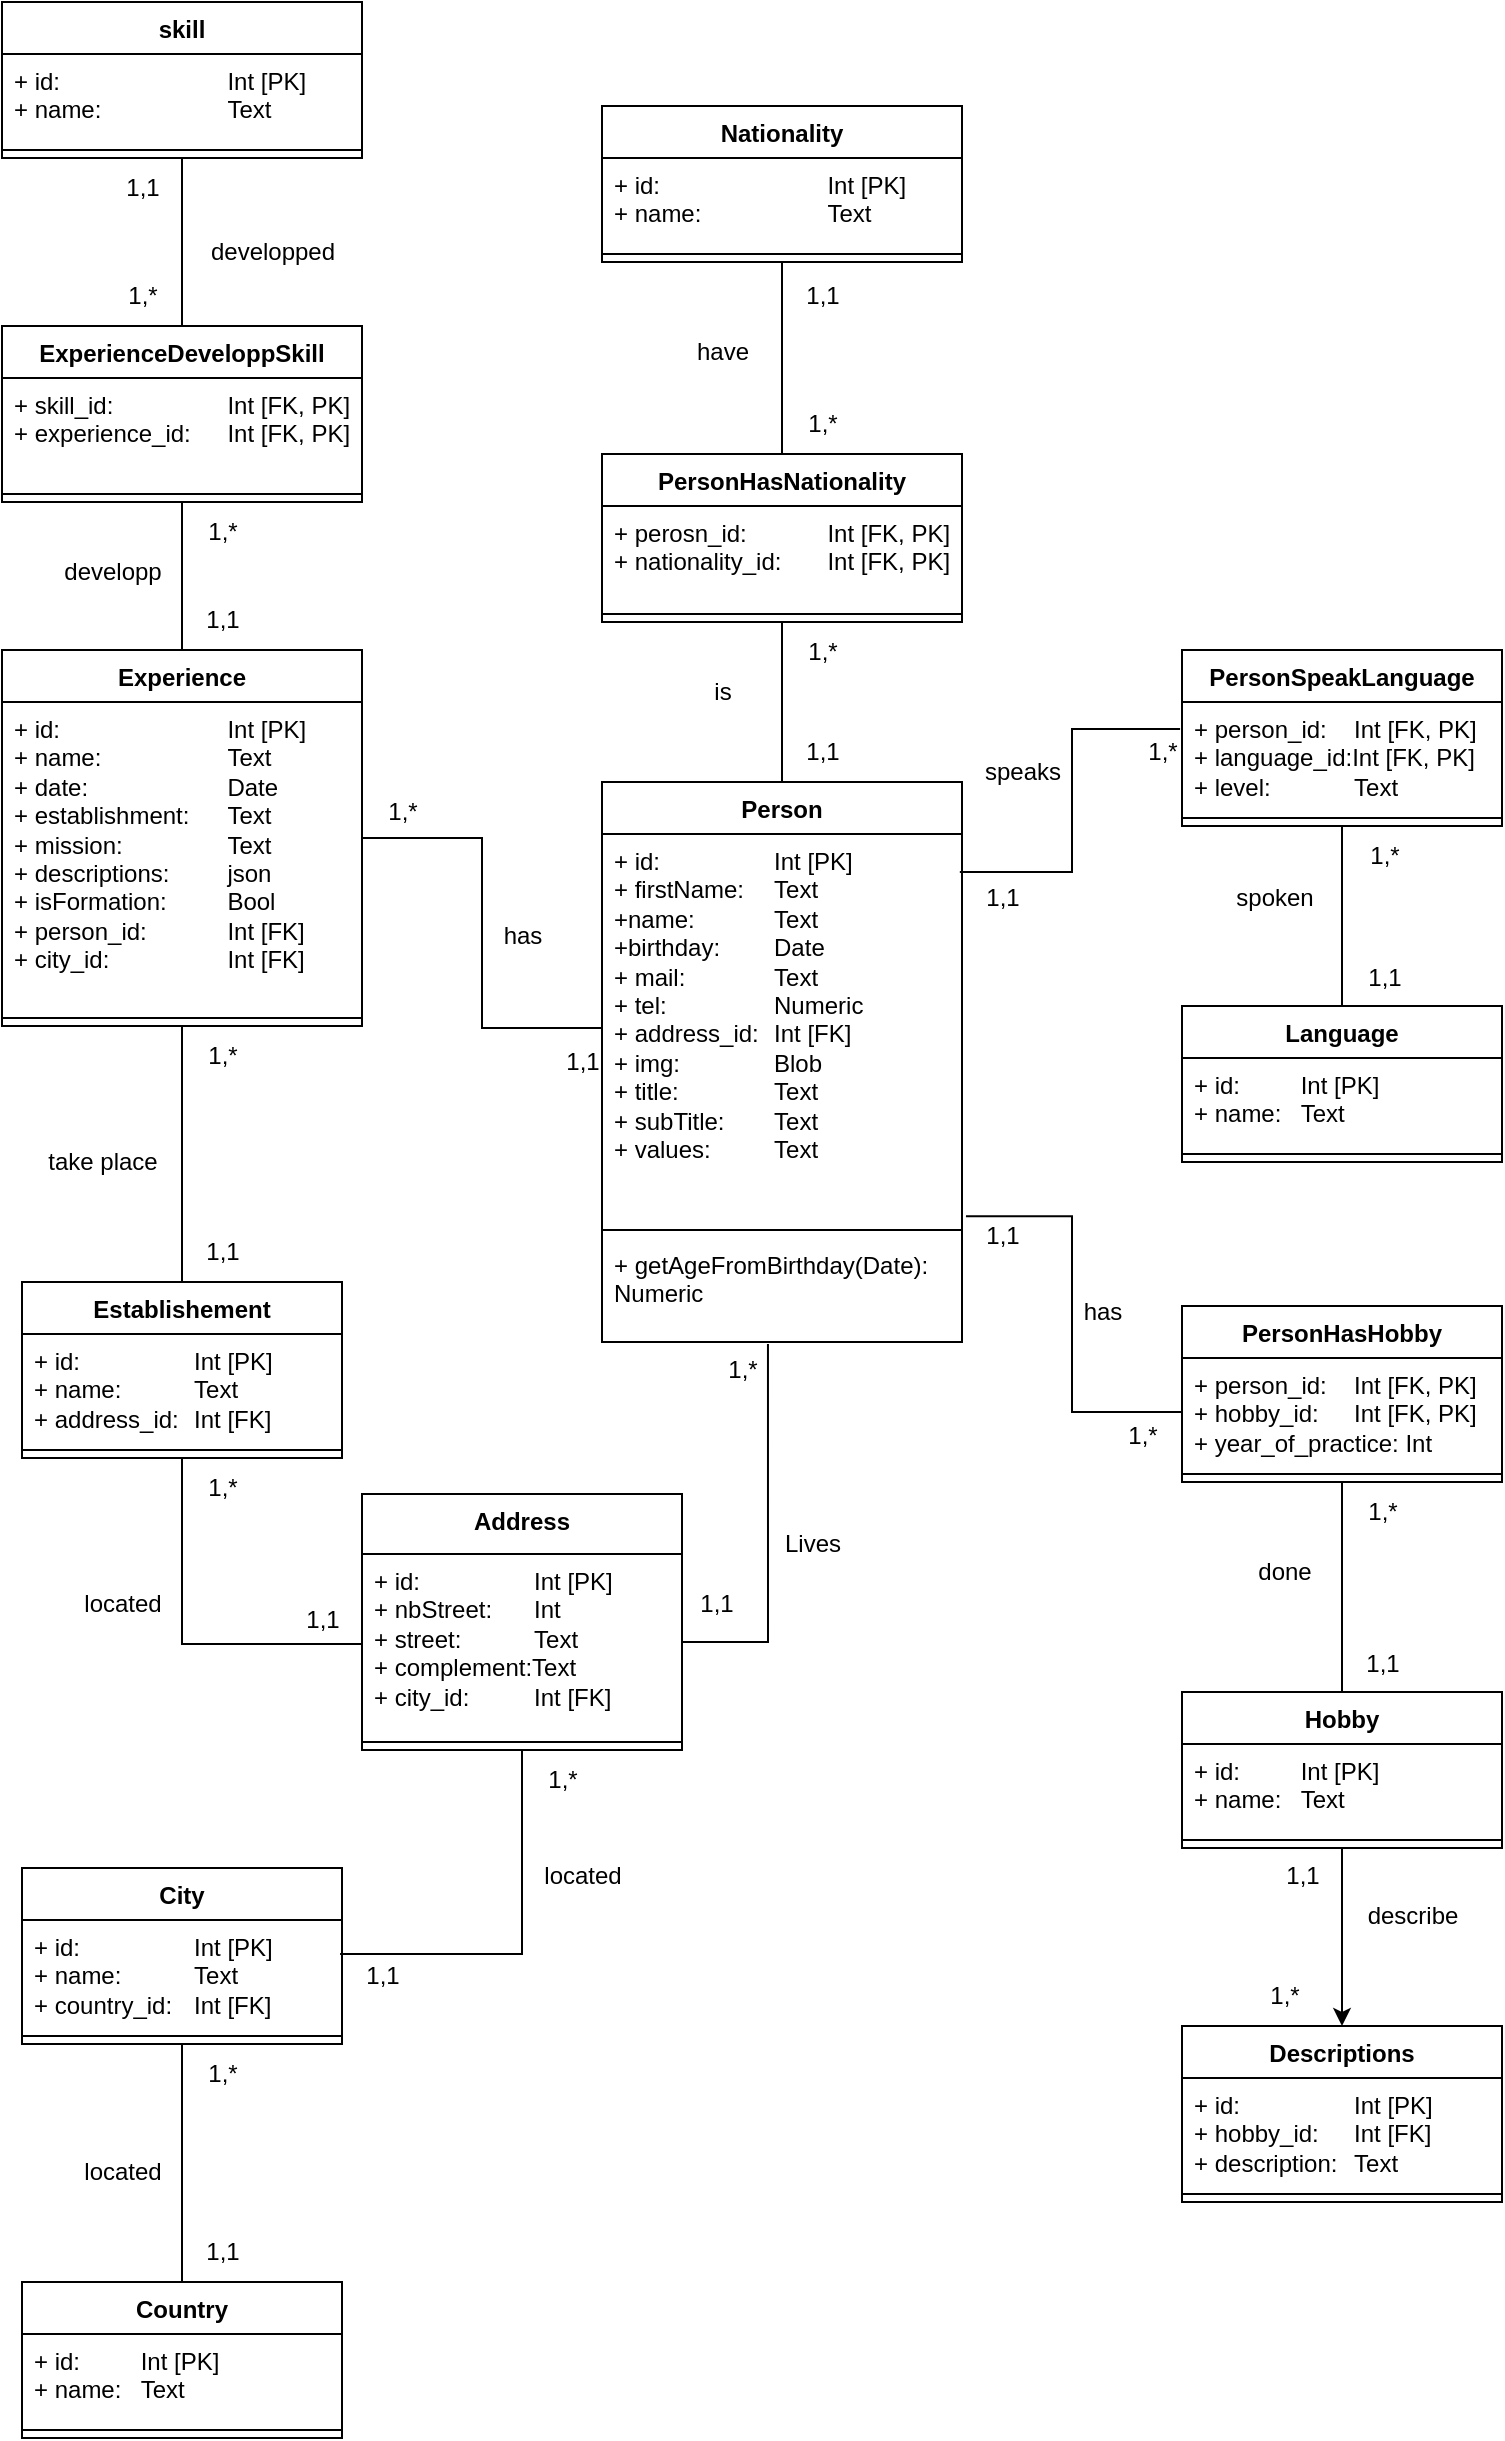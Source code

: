 <mxfile version="26.2.14">
  <diagram name="Page-1" id="fiO1XcaWk8W0oTtzus2Q">
    <mxGraphModel dx="1426" dy="777" grid="1" gridSize="10" guides="1" tooltips="1" connect="1" arrows="1" fold="1" page="1" pageScale="1" pageWidth="827" pageHeight="1169" math="0" shadow="0">
      <root>
        <mxCell id="0" />
        <mxCell id="1" parent="0" />
        <mxCell id="qh9NZ0_jys3TYbjNlazW-21" value="Language" style="swimlane;fontStyle=1;align=center;verticalAlign=top;childLayout=stackLayout;horizontal=1;startSize=26;horizontalStack=0;resizeParent=1;resizeParentMax=0;resizeLast=0;collapsible=1;marginBottom=0;whiteSpace=wrap;html=1;" parent="1" vertex="1">
          <mxGeometry x="650" y="522" width="160" height="78" as="geometry" />
        </mxCell>
        <mxCell id="qh9NZ0_jys3TYbjNlazW-22" value="+ id: &lt;span style=&quot;white-space: pre;&quot;&gt;&#x9;&lt;/span&gt;Int [PK]&lt;div&gt;+ name: &lt;span style=&quot;white-space: pre;&quot;&gt;&#x9;&lt;/span&gt;Text&lt;/div&gt;" style="text;strokeColor=none;fillColor=none;align=left;verticalAlign=top;spacingLeft=4;spacingRight=4;overflow=hidden;rotatable=0;points=[[0,0.5],[1,0.5]];portConstraint=eastwest;whiteSpace=wrap;html=1;" parent="qh9NZ0_jys3TYbjNlazW-21" vertex="1">
          <mxGeometry y="26" width="160" height="44" as="geometry" />
        </mxCell>
        <mxCell id="qh9NZ0_jys3TYbjNlazW-23" value="" style="line;strokeWidth=1;fillColor=none;align=left;verticalAlign=middle;spacingTop=-1;spacingLeft=3;spacingRight=3;rotatable=0;labelPosition=right;points=[];portConstraint=eastwest;strokeColor=inherit;" parent="qh9NZ0_jys3TYbjNlazW-21" vertex="1">
          <mxGeometry y="70" width="160" height="8" as="geometry" />
        </mxCell>
        <mxCell id="qh9NZ0_jys3TYbjNlazW-58" style="edgeStyle=orthogonalEdgeStyle;rounded=0;orthogonalLoop=1;jettySize=auto;html=1;exitX=0.5;exitY=1;exitDx=0;exitDy=0;entryX=0.5;entryY=0;entryDx=0;entryDy=0;endArrow=none;startFill=0;" parent="1" source="qh9NZ0_jys3TYbjNlazW-25" target="HYLizEXFiayuUXBx1Z_5-19" edge="1">
          <mxGeometry relative="1" as="geometry" />
        </mxCell>
        <mxCell id="qh9NZ0_jys3TYbjNlazW-25" value="Experience" style="swimlane;fontStyle=1;align=center;verticalAlign=top;childLayout=stackLayout;horizontal=1;startSize=26;horizontalStack=0;resizeParent=1;resizeParentMax=0;resizeLast=0;collapsible=1;marginBottom=0;whiteSpace=wrap;html=1;" parent="1" vertex="1">
          <mxGeometry x="60" y="344" width="180" height="188" as="geometry" />
        </mxCell>
        <mxCell id="qh9NZ0_jys3TYbjNlazW-26" value="+ id: &lt;span style=&quot;white-space: pre;&quot;&gt;&#x9;&lt;/span&gt;&lt;span style=&quot;white-space: pre;&quot;&gt;&#x9;&lt;span style=&quot;white-space: pre;&quot;&gt;&#x9;&lt;/span&gt;&lt;/span&gt;Int [PK]&lt;div&gt;+ name: &lt;span style=&quot;white-space: pre;&quot;&gt;&#x9;&lt;/span&gt;&lt;span style=&quot;white-space: pre;&quot;&gt;&#x9;&lt;span style=&quot;white-space: pre;&quot;&gt;&#x9;&lt;/span&gt;&lt;/span&gt;Text&lt;/div&gt;&lt;div&gt;+ date:&lt;span style=&quot;white-space: pre;&quot;&gt;&#x9;&lt;/span&gt;&lt;span style=&quot;white-space: pre;&quot;&gt;&#x9;&lt;span style=&quot;white-space: pre;&quot;&gt;&#x9;&lt;/span&gt;&lt;/span&gt;Date&lt;/div&gt;&lt;div&gt;+ establishment:&lt;span style=&quot;white-space: pre;&quot;&gt;&#x9;&lt;/span&gt;Text&lt;/div&gt;&lt;div&gt;+ mission:&lt;span style=&quot;white-space: pre;&quot;&gt;&#x9;&lt;span style=&quot;white-space: pre;&quot;&gt;&#x9;&lt;/span&gt;&lt;/span&gt;Text&lt;/div&gt;&lt;div&gt;+ descriptions:&lt;span style=&quot;white-space: pre;&quot;&gt;&#x9;&lt;span style=&quot;white-space: pre;&quot;&gt;&#x9;&lt;/span&gt;&lt;/span&gt;json&lt;/div&gt;&lt;div&gt;+ isFormation:&lt;span style=&quot;white-space: pre;&quot;&gt;&#x9;&lt;/span&gt;&lt;span style=&quot;white-space: pre;&quot;&gt;&#x9;&lt;/span&gt;Bool&lt;/div&gt;&lt;div&gt;+ person_id:&lt;span style=&quot;white-space: pre;&quot;&gt;&#x9;&lt;/span&gt;&lt;span style=&quot;white-space: pre;&quot;&gt;&#x9;&lt;/span&gt;Int [FK]&lt;/div&gt;&lt;div&gt;+ city_id:&lt;span style=&quot;white-space: pre;&quot;&gt;&#x9;&lt;/span&gt;&lt;span style=&quot;white-space: pre;&quot;&gt;&#x9;&lt;/span&gt;&lt;span style=&quot;white-space: pre;&quot;&gt;&#x9;&lt;/span&gt;Int [FK]&lt;/div&gt;" style="text;strokeColor=none;fillColor=none;align=left;verticalAlign=top;spacingLeft=4;spacingRight=4;overflow=hidden;rotatable=0;points=[[0,0.5],[1,0.5]];portConstraint=eastwest;whiteSpace=wrap;html=1;" parent="qh9NZ0_jys3TYbjNlazW-25" vertex="1">
          <mxGeometry y="26" width="180" height="154" as="geometry" />
        </mxCell>
        <mxCell id="qh9NZ0_jys3TYbjNlazW-27" value="" style="line;strokeWidth=1;fillColor=none;align=left;verticalAlign=middle;spacingTop=-1;spacingLeft=3;spacingRight=3;rotatable=0;labelPosition=right;points=[];portConstraint=eastwest;strokeColor=inherit;" parent="qh9NZ0_jys3TYbjNlazW-25" vertex="1">
          <mxGeometry y="180" width="180" height="8" as="geometry" />
        </mxCell>
        <mxCell id="qh9NZ0_jys3TYbjNlazW-29" value="City" style="swimlane;fontStyle=1;align=center;verticalAlign=top;childLayout=stackLayout;horizontal=1;startSize=26;horizontalStack=0;resizeParent=1;resizeParentMax=0;resizeLast=0;collapsible=1;marginBottom=0;whiteSpace=wrap;html=1;" parent="1" vertex="1">
          <mxGeometry x="70" y="953" width="160" height="88" as="geometry" />
        </mxCell>
        <mxCell id="qh9NZ0_jys3TYbjNlazW-30" value="+ id: &lt;span style=&quot;white-space: pre;&quot;&gt;&#x9;&lt;span style=&quot;white-space: pre;&quot;&gt;&#x9;&lt;/span&gt;&lt;/span&gt;Int [PK]&lt;div&gt;+ name: &lt;span style=&quot;white-space: pre;&quot;&gt;&#x9;&lt;span style=&quot;white-space: pre;&quot;&gt;&#x9;&lt;/span&gt;&lt;/span&gt;Text&lt;/div&gt;&lt;div&gt;+ country_id: &lt;span style=&quot;white-space: pre;&quot;&gt;&#x9;&lt;/span&gt;Int [FK]&lt;/div&gt;" style="text;strokeColor=none;fillColor=none;align=left;verticalAlign=top;spacingLeft=4;spacingRight=4;overflow=hidden;rotatable=0;points=[[0,0.5],[1,0.5]];portConstraint=eastwest;whiteSpace=wrap;html=1;" parent="qh9NZ0_jys3TYbjNlazW-29" vertex="1">
          <mxGeometry y="26" width="160" height="54" as="geometry" />
        </mxCell>
        <mxCell id="qh9NZ0_jys3TYbjNlazW-31" value="" style="line;strokeWidth=1;fillColor=none;align=left;verticalAlign=middle;spacingTop=-1;spacingLeft=3;spacingRight=3;rotatable=0;labelPosition=right;points=[];portConstraint=eastwest;strokeColor=inherit;" parent="qh9NZ0_jys3TYbjNlazW-29" vertex="1">
          <mxGeometry y="80" width="160" height="8" as="geometry" />
        </mxCell>
        <mxCell id="qh9NZ0_jys3TYbjNlazW-54" style="edgeStyle=orthogonalEdgeStyle;rounded=0;orthogonalLoop=1;jettySize=auto;html=1;exitX=0.5;exitY=0;exitDx=0;exitDy=0;" parent="1" source="qh9NZ0_jys3TYbjNlazW-33" edge="1">
          <mxGeometry relative="1" as="geometry">
            <mxPoint x="460" y="422" as="targetPoint" />
          </mxGeometry>
        </mxCell>
        <mxCell id="qh9NZ0_jys3TYbjNlazW-33" value="Person" style="swimlane;fontStyle=1;align=center;verticalAlign=top;childLayout=stackLayout;horizontal=1;startSize=26;horizontalStack=0;resizeParent=1;resizeParentMax=0;resizeLast=0;collapsible=1;marginBottom=0;whiteSpace=wrap;html=1;" parent="1" vertex="1">
          <mxGeometry x="360" y="410" width="180" height="280" as="geometry" />
        </mxCell>
        <mxCell id="qh9NZ0_jys3TYbjNlazW-34" value="+ id: &lt;span style=&quot;white-space: pre;&quot;&gt;&#x9;&lt;/span&gt;&lt;span style=&quot;white-space: pre;&quot;&gt;&#x9;&lt;/span&gt;Int [PK]&lt;div&gt;+ firstName:&lt;span style=&quot;white-space: pre;&quot;&gt;&#x9;&lt;/span&gt;Text&lt;/div&gt;&lt;div&gt;+name:&lt;span style=&quot;white-space: pre;&quot;&gt;&#x9;&lt;span style=&quot;white-space: pre;&quot;&gt;&#x9;&lt;/span&gt;&lt;/span&gt;Text&lt;/div&gt;&lt;div&gt;+birthday:&lt;span style=&quot;white-space: pre;&quot;&gt;&#x9;&lt;/span&gt;Date&lt;/div&gt;&lt;div&gt;+ mail:&lt;span style=&quot;white-space: pre;&quot;&gt;&#x9;&lt;/span&gt;&lt;span style=&quot;white-space: pre;&quot;&gt;&#x9;&lt;/span&gt;Text&lt;/div&gt;&lt;div&gt;+ tel:&lt;span style=&quot;white-space: pre;&quot;&gt;&#x9;&lt;/span&gt;&lt;span style=&quot;white-space: pre;&quot;&gt;&#x9;&lt;/span&gt;Numeric&lt;/div&gt;&lt;div&gt;+ address_id:&lt;span style=&quot;white-space: pre;&quot;&gt;&#x9;&lt;/span&gt;Int [FK]&lt;/div&gt;&lt;div&gt;+ img:&lt;span style=&quot;white-space: pre;&quot;&gt;&#x9;&lt;/span&gt;&lt;span style=&quot;white-space: pre;&quot;&gt;&#x9;&lt;/span&gt;Blob&lt;/div&gt;&lt;div&gt;+ title:&lt;span style=&quot;white-space: pre;&quot;&gt;&#x9;&lt;/span&gt;&lt;span style=&quot;white-space: pre;&quot;&gt;&#x9;&lt;/span&gt;Text&lt;/div&gt;&lt;div&gt;+ subTitle:&lt;span style=&quot;white-space: pre;&quot;&gt;&#x9;&lt;/span&gt;Text&lt;/div&gt;&lt;div&gt;+ values:&lt;span style=&quot;white-space: pre;&quot;&gt;&#x9;&lt;/span&gt;&lt;span style=&quot;white-space: pre;&quot;&gt;&#x9;&lt;/span&gt;Text&lt;/div&gt;" style="text;strokeColor=none;fillColor=none;align=left;verticalAlign=top;spacingLeft=4;spacingRight=4;overflow=hidden;rotatable=0;points=[[0,0.5],[1,0.5]];portConstraint=eastwest;whiteSpace=wrap;html=1;" parent="qh9NZ0_jys3TYbjNlazW-33" vertex="1">
          <mxGeometry y="26" width="180" height="194" as="geometry" />
        </mxCell>
        <mxCell id="qh9NZ0_jys3TYbjNlazW-35" value="" style="line;strokeWidth=1;fillColor=none;align=left;verticalAlign=middle;spacingTop=-1;spacingLeft=3;spacingRight=3;rotatable=0;labelPosition=right;points=[];portConstraint=eastwest;strokeColor=inherit;" parent="qh9NZ0_jys3TYbjNlazW-33" vertex="1">
          <mxGeometry y="220" width="180" height="8" as="geometry" />
        </mxCell>
        <mxCell id="qh9NZ0_jys3TYbjNlazW-36" value="+ getAgeFromBirthday(Date): Numeric" style="text;strokeColor=none;fillColor=none;align=left;verticalAlign=top;spacingLeft=4;spacingRight=4;overflow=hidden;rotatable=0;points=[[0,0.5],[1,0.5]];portConstraint=eastwest;whiteSpace=wrap;html=1;" parent="qh9NZ0_jys3TYbjNlazW-33" vertex="1">
          <mxGeometry y="228" width="180" height="52" as="geometry" />
        </mxCell>
        <mxCell id="YrPgcjyuYeCYojjXqSlY-4" style="edgeStyle=orthogonalEdgeStyle;rounded=0;orthogonalLoop=1;jettySize=auto;html=1;entryX=0.5;entryY=0;entryDx=0;entryDy=0;" parent="1" source="qh9NZ0_jys3TYbjNlazW-41" target="YrPgcjyuYeCYojjXqSlY-1" edge="1">
          <mxGeometry relative="1" as="geometry" />
        </mxCell>
        <mxCell id="qh9NZ0_jys3TYbjNlazW-41" value="Hobby" style="swimlane;fontStyle=1;align=center;verticalAlign=top;childLayout=stackLayout;horizontal=1;startSize=26;horizontalStack=0;resizeParent=1;resizeParentMax=0;resizeLast=0;collapsible=1;marginBottom=0;whiteSpace=wrap;html=1;" parent="1" vertex="1">
          <mxGeometry x="650" y="865" width="160" height="78" as="geometry" />
        </mxCell>
        <mxCell id="qh9NZ0_jys3TYbjNlazW-42" value="+ id: &lt;span style=&quot;white-space: pre;&quot;&gt;&#x9;&lt;/span&gt;Int [PK]&lt;div&gt;+ name: &lt;span style=&quot;white-space: pre;&quot;&gt;&#x9;&lt;/span&gt;Text&lt;/div&gt;" style="text;strokeColor=none;fillColor=none;align=left;verticalAlign=top;spacingLeft=4;spacingRight=4;overflow=hidden;rotatable=0;points=[[0,0.5],[1,0.5]];portConstraint=eastwest;whiteSpace=wrap;html=1;" parent="qh9NZ0_jys3TYbjNlazW-41" vertex="1">
          <mxGeometry y="26" width="160" height="44" as="geometry" />
        </mxCell>
        <mxCell id="qh9NZ0_jys3TYbjNlazW-43" value="" style="line;strokeWidth=1;fillColor=none;align=left;verticalAlign=middle;spacingTop=-1;spacingLeft=3;spacingRight=3;rotatable=0;labelPosition=right;points=[];portConstraint=eastwest;strokeColor=inherit;" parent="qh9NZ0_jys3TYbjNlazW-41" vertex="1">
          <mxGeometry y="70" width="160" height="8" as="geometry" />
        </mxCell>
        <mxCell id="qh9NZ0_jys3TYbjNlazW-49" value="Country" style="swimlane;fontStyle=1;align=center;verticalAlign=top;childLayout=stackLayout;horizontal=1;startSize=26;horizontalStack=0;resizeParent=1;resizeParentMax=0;resizeLast=0;collapsible=1;marginBottom=0;whiteSpace=wrap;html=1;" parent="1" vertex="1">
          <mxGeometry x="70" y="1160" width="160" height="78" as="geometry" />
        </mxCell>
        <mxCell id="qh9NZ0_jys3TYbjNlazW-50" value="+ id: &lt;span style=&quot;white-space: pre;&quot;&gt;&#x9;&lt;/span&gt;Int [PK]&lt;div&gt;+ name: &lt;span style=&quot;white-space: pre;&quot;&gt;&#x9;&lt;/span&gt;Text&lt;/div&gt;" style="text;strokeColor=none;fillColor=none;align=left;verticalAlign=top;spacingLeft=4;spacingRight=4;overflow=hidden;rotatable=0;points=[[0,0.5],[1,0.5]];portConstraint=eastwest;whiteSpace=wrap;html=1;" parent="qh9NZ0_jys3TYbjNlazW-49" vertex="1">
          <mxGeometry y="26" width="160" height="44" as="geometry" />
        </mxCell>
        <mxCell id="qh9NZ0_jys3TYbjNlazW-51" value="" style="line;strokeWidth=1;fillColor=none;align=left;verticalAlign=middle;spacingTop=-1;spacingLeft=3;spacingRight=3;rotatable=0;labelPosition=right;points=[];portConstraint=eastwest;strokeColor=inherit;" parent="qh9NZ0_jys3TYbjNlazW-49" vertex="1">
          <mxGeometry y="70" width="160" height="8" as="geometry" />
        </mxCell>
        <mxCell id="qh9NZ0_jys3TYbjNlazW-55" style="edgeStyle=orthogonalEdgeStyle;rounded=0;orthogonalLoop=1;jettySize=auto;html=1;exitX=0;exitY=0.5;exitDx=0;exitDy=0;entryX=1;entryY=0.5;entryDx=0;entryDy=0;endArrow=none;startFill=0;" parent="1" source="qh9NZ0_jys3TYbjNlazW-34" target="qh9NZ0_jys3TYbjNlazW-25" edge="1">
          <mxGeometry relative="1" as="geometry" />
        </mxCell>
        <mxCell id="qh9NZ0_jys3TYbjNlazW-59" style="rounded=0;orthogonalLoop=1;jettySize=auto;html=1;exitX=0.5;exitY=1;exitDx=0;exitDy=0;entryX=0.5;entryY=0;entryDx=0;entryDy=0;endArrow=none;startFill=0;" parent="1" source="qh9NZ0_jys3TYbjNlazW-29" target="qh9NZ0_jys3TYbjNlazW-49" edge="1">
          <mxGeometry relative="1" as="geometry" />
        </mxCell>
        <mxCell id="qh9NZ0_jys3TYbjNlazW-60" style="rounded=0;orthogonalLoop=1;jettySize=auto;html=1;exitX=0.461;exitY=1.019;exitDx=0;exitDy=0;exitPerimeter=0;edgeStyle=orthogonalEdgeStyle;endArrow=none;startFill=0;entryX=1;entryY=0.5;entryDx=0;entryDy=0;" parent="1" source="qh9NZ0_jys3TYbjNlazW-36" target="qh9NZ0_jys3TYbjNlazW-102" edge="1">
          <mxGeometry relative="1" as="geometry">
            <mxPoint x="400" y="618.5" as="sourcePoint" />
            <mxPoint x="330" y="780" as="targetPoint" />
            <Array as="points">
              <mxPoint x="443" y="840" />
            </Array>
          </mxGeometry>
        </mxCell>
        <mxCell id="qh9NZ0_jys3TYbjNlazW-64" value="Lives" style="text;html=1;align=center;verticalAlign=middle;resizable=0;points=[];autosize=1;strokeColor=none;fillColor=none;" parent="1" vertex="1">
          <mxGeometry x="440" y="776" width="50" height="30" as="geometry" />
        </mxCell>
        <mxCell id="qh9NZ0_jys3TYbjNlazW-65" value="has" style="text;html=1;align=center;verticalAlign=middle;resizable=0;points=[];autosize=1;strokeColor=none;fillColor=none;" parent="1" vertex="1">
          <mxGeometry x="300" y="472" width="40" height="30" as="geometry" />
        </mxCell>
        <mxCell id="qh9NZ0_jys3TYbjNlazW-66" value="speaks" style="text;html=1;align=center;verticalAlign=middle;resizable=0;points=[];autosize=1;strokeColor=none;fillColor=none;" parent="1" vertex="1">
          <mxGeometry x="540" y="390" width="60" height="30" as="geometry" />
        </mxCell>
        <mxCell id="qh9NZ0_jys3TYbjNlazW-69" value="take place" style="text;html=1;align=center;verticalAlign=middle;resizable=0;points=[];autosize=1;strokeColor=none;fillColor=none;" parent="1" vertex="1">
          <mxGeometry x="70" y="584.5" width="80" height="30" as="geometry" />
        </mxCell>
        <mxCell id="qh9NZ0_jys3TYbjNlazW-70" value="1,*" style="text;html=1;align=center;verticalAlign=middle;resizable=0;points=[];autosize=1;strokeColor=none;fillColor=none;" parent="1" vertex="1">
          <mxGeometry x="731" y="432" width="40" height="30" as="geometry" />
        </mxCell>
        <mxCell id="qh9NZ0_jys3TYbjNlazW-71" value="1,*" style="text;html=1;align=center;verticalAlign=middle;resizable=0;points=[];autosize=1;strokeColor=none;fillColor=none;" parent="1" vertex="1">
          <mxGeometry x="620" y="380" width="40" height="30" as="geometry" />
        </mxCell>
        <mxCell id="qh9NZ0_jys3TYbjNlazW-73" value="1,*" style="text;html=1;align=center;verticalAlign=middle;resizable=0;points=[];autosize=1;strokeColor=none;fillColor=none;" parent="1" vertex="1">
          <mxGeometry x="610" y="722" width="40" height="30" as="geometry" />
        </mxCell>
        <mxCell id="qh9NZ0_jys3TYbjNlazW-74" value="1,1" style="text;html=1;align=center;verticalAlign=middle;resizable=0;points=[];autosize=1;strokeColor=none;fillColor=none;" parent="1" vertex="1">
          <mxGeometry x="330" y="535" width="40" height="30" as="geometry" />
        </mxCell>
        <mxCell id="qh9NZ0_jys3TYbjNlazW-75" value="1,*" style="text;html=1;align=center;verticalAlign=middle;resizable=0;points=[];autosize=1;strokeColor=none;fillColor=none;" parent="1" vertex="1">
          <mxGeometry x="240" y="410" width="40" height="30" as="geometry" />
        </mxCell>
        <mxCell id="qh9NZ0_jys3TYbjNlazW-76" value="1,*" style="text;html=1;align=center;verticalAlign=middle;resizable=0;points=[];autosize=1;strokeColor=none;fillColor=none;" parent="1" vertex="1">
          <mxGeometry x="410" y="689" width="40" height="30" as="geometry" />
        </mxCell>
        <mxCell id="qh9NZ0_jys3TYbjNlazW-77" value="1,1" style="text;html=1;align=center;verticalAlign=middle;resizable=0;points=[];autosize=1;strokeColor=none;fillColor=none;" parent="1" vertex="1">
          <mxGeometry x="397" y="806" width="40" height="30" as="geometry" />
        </mxCell>
        <mxCell id="qh9NZ0_jys3TYbjNlazW-79" value="1,*" style="text;html=1;align=center;verticalAlign=middle;resizable=0;points=[];autosize=1;strokeColor=none;fillColor=none;" parent="1" vertex="1">
          <mxGeometry x="150" y="532" width="40" height="30" as="geometry" />
        </mxCell>
        <mxCell id="qh9NZ0_jys3TYbjNlazW-80" value="1,1" style="text;html=1;align=center;verticalAlign=middle;resizable=0;points=[];autosize=1;strokeColor=none;fillColor=none;" parent="1" vertex="1">
          <mxGeometry x="150" y="630" width="40" height="30" as="geometry" />
        </mxCell>
        <mxCell id="qh9NZ0_jys3TYbjNlazW-92" style="edgeStyle=orthogonalEdgeStyle;rounded=0;orthogonalLoop=1;jettySize=auto;html=1;exitX=0.5;exitY=1;exitDx=0;exitDy=0;endArrow=none;startFill=0;" parent="1" source="qh9NZ0_jys3TYbjNlazW-83" target="qh9NZ0_jys3TYbjNlazW-41" edge="1">
          <mxGeometry relative="1" as="geometry" />
        </mxCell>
        <mxCell id="qh9NZ0_jys3TYbjNlazW-83" value="PersonHasHobby" style="swimlane;fontStyle=1;align=center;verticalAlign=top;childLayout=stackLayout;horizontal=1;startSize=26;horizontalStack=0;resizeParent=1;resizeParentMax=0;resizeLast=0;collapsible=1;marginBottom=0;whiteSpace=wrap;html=1;" parent="1" vertex="1">
          <mxGeometry x="650" y="672" width="160" height="88" as="geometry" />
        </mxCell>
        <mxCell id="qh9NZ0_jys3TYbjNlazW-84" value="+ person_id:&amp;nbsp;&lt;span style=&quot;white-space: pre;&quot;&gt;&#x9;&lt;/span&gt;Int [FK, PK]&lt;div&gt;+ hobby_id:&lt;span style=&quot;white-space: pre;&quot;&gt;&#x9;&lt;/span&gt;Int [FK, PK]&lt;/div&gt;&lt;div&gt;+ year_of_practice: Int&lt;/div&gt;" style="text;strokeColor=none;fillColor=none;align=left;verticalAlign=top;spacingLeft=4;spacingRight=4;overflow=hidden;rotatable=0;points=[[0,0.5],[1,0.5]];portConstraint=eastwest;whiteSpace=wrap;html=1;" parent="qh9NZ0_jys3TYbjNlazW-83" vertex="1">
          <mxGeometry y="26" width="160" height="54" as="geometry" />
        </mxCell>
        <mxCell id="qh9NZ0_jys3TYbjNlazW-85" value="" style="line;strokeWidth=1;fillColor=none;align=left;verticalAlign=middle;spacingTop=-1;spacingLeft=3;spacingRight=3;rotatable=0;labelPosition=right;points=[];portConstraint=eastwest;strokeColor=inherit;" parent="qh9NZ0_jys3TYbjNlazW-83" vertex="1">
          <mxGeometry y="80" width="160" height="8" as="geometry" />
        </mxCell>
        <mxCell id="qh9NZ0_jys3TYbjNlazW-89" style="edgeStyle=orthogonalEdgeStyle;rounded=0;orthogonalLoop=1;jettySize=auto;html=1;exitX=0.5;exitY=1;exitDx=0;exitDy=0;endArrow=none;startFill=0;" parent="1" source="qh9NZ0_jys3TYbjNlazW-86" target="qh9NZ0_jys3TYbjNlazW-21" edge="1">
          <mxGeometry relative="1" as="geometry" />
        </mxCell>
        <mxCell id="qh9NZ0_jys3TYbjNlazW-86" value="PersonSpeakLanguage" style="swimlane;fontStyle=1;align=center;verticalAlign=top;childLayout=stackLayout;horizontal=1;startSize=26;horizontalStack=0;resizeParent=1;resizeParentMax=0;resizeLast=0;collapsible=1;marginBottom=0;whiteSpace=wrap;html=1;" parent="1" vertex="1">
          <mxGeometry x="650" y="344" width="160" height="88" as="geometry" />
        </mxCell>
        <mxCell id="qh9NZ0_jys3TYbjNlazW-87" value="+ person_id: &lt;span style=&quot;white-space: pre;&quot;&gt;&#x9;&lt;/span&gt;Int [FK, PK]&lt;div&gt;+ language_id:Int [FK, PK]&lt;/div&gt;&lt;div&gt;+ level:&lt;span style=&quot;white-space: pre;&quot;&gt;&#x9;&lt;/span&gt;&lt;span style=&quot;white-space: pre;&quot;&gt;&#x9;&lt;/span&gt;Text&lt;/div&gt;" style="text;strokeColor=none;fillColor=none;align=left;verticalAlign=top;spacingLeft=4;spacingRight=4;overflow=hidden;rotatable=0;points=[[0,0.5],[1,0.5]];portConstraint=eastwest;whiteSpace=wrap;html=1;" parent="qh9NZ0_jys3TYbjNlazW-86" vertex="1">
          <mxGeometry y="26" width="160" height="54" as="geometry" />
        </mxCell>
        <mxCell id="qh9NZ0_jys3TYbjNlazW-88" value="" style="line;strokeWidth=1;fillColor=none;align=left;verticalAlign=middle;spacingTop=-1;spacingLeft=3;spacingRight=3;rotatable=0;labelPosition=right;points=[];portConstraint=eastwest;strokeColor=inherit;" parent="qh9NZ0_jys3TYbjNlazW-86" vertex="1">
          <mxGeometry y="80" width="160" height="8" as="geometry" />
        </mxCell>
        <mxCell id="qh9NZ0_jys3TYbjNlazW-90" style="edgeStyle=orthogonalEdgeStyle;rounded=0;orthogonalLoop=1;jettySize=auto;html=1;exitX=0.994;exitY=0.098;exitDx=0;exitDy=0;entryX=-0.006;entryY=0.25;entryDx=0;entryDy=0;entryPerimeter=0;exitPerimeter=0;endArrow=none;startFill=0;" parent="1" source="qh9NZ0_jys3TYbjNlazW-34" target="qh9NZ0_jys3TYbjNlazW-87" edge="1">
          <mxGeometry relative="1" as="geometry" />
        </mxCell>
        <mxCell id="qh9NZ0_jys3TYbjNlazW-91" style="edgeStyle=orthogonalEdgeStyle;rounded=0;orthogonalLoop=1;jettySize=auto;html=1;exitX=1.011;exitY=0.985;exitDx=0;exitDy=0;entryX=0;entryY=0.5;entryDx=0;entryDy=0;endArrow=none;startFill=0;exitPerimeter=0;" parent="1" source="qh9NZ0_jys3TYbjNlazW-34" target="qh9NZ0_jys3TYbjNlazW-84" edge="1">
          <mxGeometry relative="1" as="geometry" />
        </mxCell>
        <mxCell id="qh9NZ0_jys3TYbjNlazW-93" value="1,1" style="text;html=1;align=center;verticalAlign=middle;resizable=0;points=[];autosize=1;strokeColor=none;fillColor=none;" parent="1" vertex="1">
          <mxGeometry x="731" y="493" width="40" height="30" as="geometry" />
        </mxCell>
        <mxCell id="qh9NZ0_jys3TYbjNlazW-94" value="1,1" style="text;html=1;align=center;verticalAlign=middle;resizable=0;points=[];autosize=1;strokeColor=none;fillColor=none;" parent="1" vertex="1">
          <mxGeometry x="540" y="453" width="40" height="30" as="geometry" />
        </mxCell>
        <mxCell id="qh9NZ0_jys3TYbjNlazW-95" value="1,1" style="text;html=1;align=center;verticalAlign=middle;resizable=0;points=[];autosize=1;strokeColor=none;fillColor=none;" parent="1" vertex="1">
          <mxGeometry x="730" y="836" width="40" height="30" as="geometry" />
        </mxCell>
        <mxCell id="qh9NZ0_jys3TYbjNlazW-96" value="spoken" style="text;html=1;align=center;verticalAlign=middle;resizable=0;points=[];autosize=1;strokeColor=none;fillColor=none;" parent="1" vertex="1">
          <mxGeometry x="666" y="453" width="60" height="30" as="geometry" />
        </mxCell>
        <mxCell id="qh9NZ0_jys3TYbjNlazW-97" value="1,1" style="text;html=1;align=center;verticalAlign=middle;resizable=0;points=[];autosize=1;strokeColor=none;fillColor=none;" parent="1" vertex="1">
          <mxGeometry x="540" y="622" width="40" height="30" as="geometry" />
        </mxCell>
        <mxCell id="qh9NZ0_jys3TYbjNlazW-98" value="1,*" style="text;html=1;align=center;verticalAlign=middle;resizable=0;points=[];autosize=1;strokeColor=none;fillColor=none;" parent="1" vertex="1">
          <mxGeometry x="730" y="760" width="40" height="30" as="geometry" />
        </mxCell>
        <mxCell id="qh9NZ0_jys3TYbjNlazW-99" value="has" style="text;html=1;align=center;verticalAlign=middle;resizable=0;points=[];autosize=1;strokeColor=none;fillColor=none;" parent="1" vertex="1">
          <mxGeometry x="590" y="660" width="40" height="30" as="geometry" />
        </mxCell>
        <mxCell id="qh9NZ0_jys3TYbjNlazW-100" value="done" style="text;html=1;align=center;verticalAlign=middle;resizable=0;points=[];autosize=1;strokeColor=none;fillColor=none;" parent="1" vertex="1">
          <mxGeometry x="676" y="790" width="50" height="30" as="geometry" />
        </mxCell>
        <mxCell id="qh9NZ0_jys3TYbjNlazW-101" value="Address" style="swimlane;fontStyle=1;align=center;verticalAlign=top;childLayout=stackLayout;horizontal=1;startSize=30;horizontalStack=0;resizeParent=1;resizeParentMax=0;resizeLast=0;collapsible=1;marginBottom=0;whiteSpace=wrap;html=1;" parent="1" vertex="1">
          <mxGeometry x="240" y="766" width="160" height="128" as="geometry" />
        </mxCell>
        <mxCell id="qh9NZ0_jys3TYbjNlazW-102" value="+ id: &lt;span style=&quot;white-space: pre;&quot;&gt;&#x9;&lt;span style=&quot;white-space: pre;&quot;&gt;&#x9;&lt;/span&gt;&lt;/span&gt;Int [PK]&lt;div&gt;+ nbStreet: &lt;span style=&quot;white-space: pre;&quot;&gt;&#x9;&lt;/span&gt;Int&lt;br&gt;&lt;div&gt;+ street: &lt;span style=&quot;white-space: pre;&quot;&gt;&#x9;&lt;span style=&quot;white-space: pre;&quot;&gt;&#x9;&lt;/span&gt;&lt;/span&gt;Text&lt;/div&gt;&lt;div&gt;+ complement:Text&lt;/div&gt;&lt;div&gt;+ city_id: &lt;span style=&quot;white-space: pre;&quot;&gt;&#x9;&lt;span style=&quot;white-space: pre;&quot;&gt;&#x9;&lt;/span&gt;&lt;/span&gt;Int [FK]&lt;/div&gt;&lt;/div&gt;" style="text;strokeColor=none;fillColor=none;align=left;verticalAlign=top;spacingLeft=4;spacingRight=4;overflow=hidden;rotatable=0;points=[[0,0.5],[1,0.5]];portConstraint=eastwest;whiteSpace=wrap;html=1;" parent="qh9NZ0_jys3TYbjNlazW-101" vertex="1">
          <mxGeometry y="30" width="160" height="90" as="geometry" />
        </mxCell>
        <mxCell id="qh9NZ0_jys3TYbjNlazW-103" value="" style="line;strokeWidth=1;fillColor=none;align=left;verticalAlign=middle;spacingTop=-1;spacingLeft=3;spacingRight=3;rotatable=0;labelPosition=right;points=[];portConstraint=eastwest;strokeColor=inherit;" parent="qh9NZ0_jys3TYbjNlazW-101" vertex="1">
          <mxGeometry y="120" width="160" height="8" as="geometry" />
        </mxCell>
        <mxCell id="qh9NZ0_jys3TYbjNlazW-104" style="edgeStyle=orthogonalEdgeStyle;rounded=0;orthogonalLoop=1;jettySize=auto;html=1;entryX=0.994;entryY=0.315;entryDx=0;entryDy=0;entryPerimeter=0;endArrow=none;startFill=0;exitX=0.5;exitY=1;exitDx=0;exitDy=0;" parent="1" source="qh9NZ0_jys3TYbjNlazW-101" target="qh9NZ0_jys3TYbjNlazW-30" edge="1">
          <mxGeometry relative="1" as="geometry">
            <Array as="points">
              <mxPoint x="320" y="996" />
            </Array>
          </mxGeometry>
        </mxCell>
        <mxCell id="qh9NZ0_jys3TYbjNlazW-106" value="1,*" style="text;html=1;align=center;verticalAlign=middle;resizable=0;points=[];autosize=1;strokeColor=none;fillColor=none;" parent="1" vertex="1">
          <mxGeometry x="320" y="894" width="40" height="30" as="geometry" />
        </mxCell>
        <mxCell id="qh9NZ0_jys3TYbjNlazW-108" value="1,1" style="text;html=1;align=center;verticalAlign=middle;resizable=0;points=[];autosize=1;strokeColor=none;fillColor=none;" parent="1" vertex="1">
          <mxGeometry x="230" y="992" width="40" height="30" as="geometry" />
        </mxCell>
        <mxCell id="qh9NZ0_jys3TYbjNlazW-109" value="located" style="text;html=1;align=center;verticalAlign=middle;resizable=0;points=[];autosize=1;strokeColor=none;fillColor=none;" parent="1" vertex="1">
          <mxGeometry x="320" y="942" width="60" height="30" as="geometry" />
        </mxCell>
        <mxCell id="YrPgcjyuYeCYojjXqSlY-1" value="Descriptions" style="swimlane;fontStyle=1;align=center;verticalAlign=top;childLayout=stackLayout;horizontal=1;startSize=26;horizontalStack=0;resizeParent=1;resizeParentMax=0;resizeLast=0;collapsible=1;marginBottom=0;whiteSpace=wrap;html=1;" parent="1" vertex="1">
          <mxGeometry x="650" y="1032" width="160" height="88" as="geometry" />
        </mxCell>
        <mxCell id="YrPgcjyuYeCYojjXqSlY-2" value="+ id: &lt;span style=&quot;white-space: pre;&quot;&gt;&#x9;&lt;/span&gt;&lt;span style=&quot;white-space: pre;&quot;&gt;&#x9;&lt;/span&gt;Int [PK]&lt;div&gt;+ hobby_id: &lt;span style=&quot;white-space: pre;&quot;&gt;&#x9;&lt;/span&gt;Int [FK]&lt;br&gt;&lt;div&gt;+ description: &lt;span style=&quot;white-space: pre;&quot;&gt;&#x9;&lt;/span&gt;Text&lt;/div&gt;&lt;/div&gt;" style="text;strokeColor=none;fillColor=none;align=left;verticalAlign=top;spacingLeft=4;spacingRight=4;overflow=hidden;rotatable=0;points=[[0,0.5],[1,0.5]];portConstraint=eastwest;whiteSpace=wrap;html=1;" parent="YrPgcjyuYeCYojjXqSlY-1" vertex="1">
          <mxGeometry y="26" width="160" height="54" as="geometry" />
        </mxCell>
        <mxCell id="YrPgcjyuYeCYojjXqSlY-3" value="" style="line;strokeWidth=1;fillColor=none;align=left;verticalAlign=middle;spacingTop=-1;spacingLeft=3;spacingRight=3;rotatable=0;labelPosition=right;points=[];portConstraint=eastwest;strokeColor=inherit;" parent="YrPgcjyuYeCYojjXqSlY-1" vertex="1">
          <mxGeometry y="80" width="160" height="8" as="geometry" />
        </mxCell>
        <mxCell id="YrPgcjyuYeCYojjXqSlY-5" value="1,*" style="text;html=1;align=center;verticalAlign=middle;resizable=0;points=[];autosize=1;strokeColor=none;fillColor=none;" parent="1" vertex="1">
          <mxGeometry x="681" y="1002" width="40" height="30" as="geometry" />
        </mxCell>
        <mxCell id="YrPgcjyuYeCYojjXqSlY-6" value="1,1" style="text;html=1;align=center;verticalAlign=middle;resizable=0;points=[];autosize=1;strokeColor=none;fillColor=none;" parent="1" vertex="1">
          <mxGeometry x="690" y="942" width="40" height="30" as="geometry" />
        </mxCell>
        <mxCell id="YrPgcjyuYeCYojjXqSlY-7" value="describe" style="text;html=1;align=center;verticalAlign=middle;resizable=0;points=[];autosize=1;strokeColor=none;fillColor=none;" parent="1" vertex="1">
          <mxGeometry x="730" y="962" width="70" height="30" as="geometry" />
        </mxCell>
        <mxCell id="HYLizEXFiayuUXBx1Z_5-1" value="skill" style="swimlane;fontStyle=1;align=center;verticalAlign=top;childLayout=stackLayout;horizontal=1;startSize=26;horizontalStack=0;resizeParent=1;resizeParentMax=0;resizeLast=0;collapsible=1;marginBottom=0;whiteSpace=wrap;html=1;" parent="1" vertex="1">
          <mxGeometry x="60" y="20" width="180" height="78" as="geometry" />
        </mxCell>
        <mxCell id="HYLizEXFiayuUXBx1Z_5-2" value="+ id: &lt;span style=&quot;white-space: pre;&quot;&gt;&#x9;&lt;/span&gt;&lt;span style=&quot;white-space: pre;&quot;&gt;&#x9;&lt;span style=&quot;white-space: pre;&quot;&gt;&#x9;&lt;/span&gt;&lt;/span&gt;Int [PK]&lt;div&gt;+ name: &lt;span style=&quot;white-space: pre;&quot;&gt;&#x9;&lt;/span&gt;&lt;span style=&quot;white-space: pre;&quot;&gt;&#x9;&lt;span style=&quot;white-space: pre;&quot;&gt;&#x9;&lt;/span&gt;&lt;/span&gt;Text&lt;br&gt;&lt;/div&gt;" style="text;strokeColor=none;fillColor=none;align=left;verticalAlign=top;spacingLeft=4;spacingRight=4;overflow=hidden;rotatable=0;points=[[0,0.5],[1,0.5]];portConstraint=eastwest;whiteSpace=wrap;html=1;" parent="HYLizEXFiayuUXBx1Z_5-1" vertex="1">
          <mxGeometry y="26" width="180" height="44" as="geometry" />
        </mxCell>
        <mxCell id="HYLizEXFiayuUXBx1Z_5-3" value="" style="line;strokeWidth=1;fillColor=none;align=left;verticalAlign=middle;spacingTop=-1;spacingLeft=3;spacingRight=3;rotatable=0;labelPosition=right;points=[];portConstraint=eastwest;strokeColor=inherit;" parent="HYLizEXFiayuUXBx1Z_5-1" vertex="1">
          <mxGeometry y="70" width="180" height="8" as="geometry" />
        </mxCell>
        <mxCell id="HYLizEXFiayuUXBx1Z_5-12" style="edgeStyle=orthogonalEdgeStyle;rounded=0;orthogonalLoop=1;jettySize=auto;html=1;exitX=0.5;exitY=1;exitDx=0;exitDy=0;entryX=0.5;entryY=0;entryDx=0;entryDy=0;endArrow=none;startFill=0;" parent="1" source="HYLizEXFiayuUXBx1Z_5-5" target="qh9NZ0_jys3TYbjNlazW-25" edge="1">
          <mxGeometry relative="1" as="geometry" />
        </mxCell>
        <mxCell id="HYLizEXFiayuUXBx1Z_5-5" value="ExperienceDeveloppSkill" style="swimlane;fontStyle=1;align=center;verticalAlign=top;childLayout=stackLayout;horizontal=1;startSize=26;horizontalStack=0;resizeParent=1;resizeParentMax=0;resizeLast=0;collapsible=1;marginBottom=0;whiteSpace=wrap;html=1;" parent="1" vertex="1">
          <mxGeometry x="60" y="182" width="180" height="88" as="geometry" />
        </mxCell>
        <mxCell id="HYLizEXFiayuUXBx1Z_5-6" value="+ skill_id:&lt;span style=&quot;white-space: pre;&quot;&gt;&#x9;&lt;/span&gt;&lt;span style=&quot;white-space: pre;&quot;&gt;&lt;span style=&quot;white-space: pre;&quot;&gt;&#x9;&lt;span style=&quot;white-space: pre;&quot;&gt;&#x9;&lt;/span&gt;&lt;/span&gt;&lt;/span&gt;Int [FK, PK]&lt;div&gt;+ experience_id:&lt;span style=&quot;white-space: pre;&quot;&gt;&lt;span style=&quot;white-space: pre;&quot;&gt;&#x9;&lt;/span&gt;&lt;/span&gt;Int [FK, PK]&lt;/div&gt;" style="text;strokeColor=none;fillColor=none;align=left;verticalAlign=top;spacingLeft=4;spacingRight=4;overflow=hidden;rotatable=0;points=[[0,0.5],[1,0.5]];portConstraint=eastwest;whiteSpace=wrap;html=1;" parent="HYLizEXFiayuUXBx1Z_5-5" vertex="1">
          <mxGeometry y="26" width="180" height="54" as="geometry" />
        </mxCell>
        <mxCell id="HYLizEXFiayuUXBx1Z_5-7" value="" style="line;strokeWidth=1;fillColor=none;align=left;verticalAlign=middle;spacingTop=-1;spacingLeft=3;spacingRight=3;rotatable=0;labelPosition=right;points=[];portConstraint=eastwest;strokeColor=inherit;" parent="HYLizEXFiayuUXBx1Z_5-5" vertex="1">
          <mxGeometry y="80" width="180" height="8" as="geometry" />
        </mxCell>
        <mxCell id="HYLizEXFiayuUXBx1Z_5-11" style="edgeStyle=orthogonalEdgeStyle;rounded=0;orthogonalLoop=1;jettySize=auto;html=1;exitX=0.5;exitY=1;exitDx=0;exitDy=0;entryX=0.5;entryY=0;entryDx=0;entryDy=0;endArrow=none;startFill=0;" parent="1" source="HYLizEXFiayuUXBx1Z_5-1" target="HYLizEXFiayuUXBx1Z_5-5" edge="1">
          <mxGeometry relative="1" as="geometry" />
        </mxCell>
        <mxCell id="HYLizEXFiayuUXBx1Z_5-13" value="1,*" style="text;html=1;align=center;verticalAlign=middle;resizable=0;points=[];autosize=1;strokeColor=none;fillColor=none;" parent="1" vertex="1">
          <mxGeometry x="150" y="270" width="40" height="30" as="geometry" />
        </mxCell>
        <mxCell id="HYLizEXFiayuUXBx1Z_5-14" value="1,*" style="text;html=1;align=center;verticalAlign=middle;resizable=0;points=[];autosize=1;strokeColor=none;fillColor=none;" parent="1" vertex="1">
          <mxGeometry x="110" y="152" width="40" height="30" as="geometry" />
        </mxCell>
        <mxCell id="HYLizEXFiayuUXBx1Z_5-15" value="1,1" style="text;html=1;align=center;verticalAlign=middle;resizable=0;points=[];autosize=1;strokeColor=none;fillColor=none;" parent="1" vertex="1">
          <mxGeometry x="110" y="98" width="40" height="30" as="geometry" />
        </mxCell>
        <mxCell id="HYLizEXFiayuUXBx1Z_5-16" value="1,1" style="text;html=1;align=center;verticalAlign=middle;resizable=0;points=[];autosize=1;strokeColor=none;fillColor=none;" parent="1" vertex="1">
          <mxGeometry x="150" y="314" width="40" height="30" as="geometry" />
        </mxCell>
        <mxCell id="HYLizEXFiayuUXBx1Z_5-17" value="developped" style="text;html=1;align=center;verticalAlign=middle;resizable=0;points=[];autosize=1;strokeColor=none;fillColor=none;" parent="1" vertex="1">
          <mxGeometry x="150" y="130" width="90" height="30" as="geometry" />
        </mxCell>
        <mxCell id="HYLizEXFiayuUXBx1Z_5-18" value="developp" style="text;html=1;align=center;verticalAlign=middle;resizable=0;points=[];autosize=1;strokeColor=none;fillColor=none;" parent="1" vertex="1">
          <mxGeometry x="80" y="290" width="70" height="30" as="geometry" />
        </mxCell>
        <mxCell id="HYLizEXFiayuUXBx1Z_5-24" style="edgeStyle=orthogonalEdgeStyle;rounded=0;orthogonalLoop=1;jettySize=auto;html=1;exitX=0.5;exitY=1;exitDx=0;exitDy=0;entryX=0;entryY=0.5;entryDx=0;entryDy=0;endArrow=none;startFill=0;" parent="1" source="HYLizEXFiayuUXBx1Z_5-19" target="qh9NZ0_jys3TYbjNlazW-102" edge="1">
          <mxGeometry relative="1" as="geometry" />
        </mxCell>
        <mxCell id="HYLizEXFiayuUXBx1Z_5-19" value="Establishement" style="swimlane;fontStyle=1;align=center;verticalAlign=top;childLayout=stackLayout;horizontal=1;startSize=26;horizontalStack=0;resizeParent=1;resizeParentMax=0;resizeLast=0;collapsible=1;marginBottom=0;whiteSpace=wrap;html=1;" parent="1" vertex="1">
          <mxGeometry x="70" y="660" width="160" height="88" as="geometry" />
        </mxCell>
        <mxCell id="HYLizEXFiayuUXBx1Z_5-20" value="+ id: &lt;span style=&quot;white-space: pre;&quot;&gt;&#x9;&lt;span style=&quot;white-space: pre;&quot;&gt;&#x9;&lt;/span&gt;&lt;/span&gt;Int [PK]&lt;div&gt;+ name: &lt;span style=&quot;white-space: pre;&quot;&gt;&#x9;&lt;span style=&quot;white-space: pre;&quot;&gt;&#x9;&lt;/span&gt;&lt;/span&gt;Text&lt;/div&gt;&lt;div&gt;+ address_id: &lt;span style=&quot;white-space: pre;&quot;&gt;&#x9;&lt;/span&gt;Int [FK]&lt;/div&gt;" style="text;strokeColor=none;fillColor=none;align=left;verticalAlign=top;spacingLeft=4;spacingRight=4;overflow=hidden;rotatable=0;points=[[0,0.5],[1,0.5]];portConstraint=eastwest;whiteSpace=wrap;html=1;" parent="HYLizEXFiayuUXBx1Z_5-19" vertex="1">
          <mxGeometry y="26" width="160" height="54" as="geometry" />
        </mxCell>
        <mxCell id="HYLizEXFiayuUXBx1Z_5-21" value="" style="line;strokeWidth=1;fillColor=none;align=left;verticalAlign=middle;spacingTop=-1;spacingLeft=3;spacingRight=3;rotatable=0;labelPosition=right;points=[];portConstraint=eastwest;strokeColor=inherit;" parent="HYLizEXFiayuUXBx1Z_5-19" vertex="1">
          <mxGeometry y="80" width="160" height="8" as="geometry" />
        </mxCell>
        <mxCell id="HYLizEXFiayuUXBx1Z_5-25" value="1,*" style="text;html=1;align=center;verticalAlign=middle;resizable=0;points=[];autosize=1;strokeColor=none;fillColor=none;" parent="1" vertex="1">
          <mxGeometry x="150" y="748" width="40" height="30" as="geometry" />
        </mxCell>
        <mxCell id="HYLizEXFiayuUXBx1Z_5-26" value="1,1" style="text;html=1;align=center;verticalAlign=middle;resizable=0;points=[];autosize=1;strokeColor=none;fillColor=none;" parent="1" vertex="1">
          <mxGeometry x="200" y="814" width="40" height="30" as="geometry" />
        </mxCell>
        <mxCell id="HYLizEXFiayuUXBx1Z_5-27" value="located" style="text;html=1;align=center;verticalAlign=middle;resizable=0;points=[];autosize=1;strokeColor=none;fillColor=none;" parent="1" vertex="1">
          <mxGeometry x="90" y="806" width="60" height="30" as="geometry" />
        </mxCell>
        <mxCell id="HYLizEXFiayuUXBx1Z_5-34" style="edgeStyle=orthogonalEdgeStyle;rounded=0;orthogonalLoop=1;jettySize=auto;html=1;exitX=0.5;exitY=1;exitDx=0;exitDy=0;endArrow=none;startFill=0;" parent="1" source="HYLizEXFiayuUXBx1Z_5-35" target="qh9NZ0_jys3TYbjNlazW-33" edge="1">
          <mxGeometry relative="1" as="geometry" />
        </mxCell>
        <mxCell id="HYLizEXFiayuUXBx1Z_5-31" value="Nationality" style="swimlane;fontStyle=1;align=center;verticalAlign=top;childLayout=stackLayout;horizontal=1;startSize=26;horizontalStack=0;resizeParent=1;resizeParentMax=0;resizeLast=0;collapsible=1;marginBottom=0;whiteSpace=wrap;html=1;" parent="1" vertex="1">
          <mxGeometry x="360" y="72" width="180" height="78" as="geometry" />
        </mxCell>
        <mxCell id="HYLizEXFiayuUXBx1Z_5-32" value="+ id: &lt;span style=&quot;white-space: pre;&quot;&gt;&#x9;&lt;/span&gt;&lt;span style=&quot;white-space: pre;&quot;&gt;&#x9;&lt;span style=&quot;white-space: pre;&quot;&gt;&#x9;&lt;/span&gt;&lt;/span&gt;Int [PK]&lt;div&gt;+ name: &lt;span style=&quot;white-space: pre;&quot;&gt;&#x9;&lt;/span&gt;&lt;span style=&quot;white-space: pre;&quot;&gt;&#x9;&lt;span style=&quot;white-space: pre;&quot;&gt;&#x9;&lt;/span&gt;&lt;/span&gt;Text&lt;/div&gt;" style="text;strokeColor=none;fillColor=none;align=left;verticalAlign=top;spacingLeft=4;spacingRight=4;overflow=hidden;rotatable=0;points=[[0,0.5],[1,0.5]];portConstraint=eastwest;whiteSpace=wrap;html=1;" parent="HYLizEXFiayuUXBx1Z_5-31" vertex="1">
          <mxGeometry y="26" width="180" height="44" as="geometry" />
        </mxCell>
        <mxCell id="HYLizEXFiayuUXBx1Z_5-33" value="" style="line;strokeWidth=1;fillColor=none;align=left;verticalAlign=middle;spacingTop=-1;spacingLeft=3;spacingRight=3;rotatable=0;labelPosition=right;points=[];portConstraint=eastwest;strokeColor=inherit;" parent="HYLizEXFiayuUXBx1Z_5-31" vertex="1">
          <mxGeometry y="70" width="180" height="8" as="geometry" />
        </mxCell>
        <mxCell id="HYLizEXFiayuUXBx1Z_5-39" style="edgeStyle=orthogonalEdgeStyle;rounded=0;orthogonalLoop=1;jettySize=auto;html=1;exitX=0.5;exitY=0;exitDx=0;exitDy=0;entryX=0.5;entryY=1;entryDx=0;entryDy=0;endArrow=none;startFill=0;" parent="1" source="HYLizEXFiayuUXBx1Z_5-35" target="HYLizEXFiayuUXBx1Z_5-31" edge="1">
          <mxGeometry relative="1" as="geometry" />
        </mxCell>
        <mxCell id="HYLizEXFiayuUXBx1Z_5-35" value="PersonHasNationality" style="swimlane;fontStyle=1;align=center;verticalAlign=top;childLayout=stackLayout;horizontal=1;startSize=26;horizontalStack=0;resizeParent=1;resizeParentMax=0;resizeLast=0;collapsible=1;marginBottom=0;whiteSpace=wrap;html=1;" parent="1" vertex="1">
          <mxGeometry x="360" y="246" width="180" height="84" as="geometry" />
        </mxCell>
        <mxCell id="HYLizEXFiayuUXBx1Z_5-36" value="+ perosn_id: &lt;span style=&quot;white-space: pre;&quot;&gt;&#x9;&lt;/span&gt;&lt;span style=&quot;white-space: pre;&quot;&gt;&lt;span style=&quot;white-space: pre;&quot;&gt;&#x9;&lt;/span&gt;&lt;/span&gt;Int [FK, PK]&lt;div&gt;+ nationality_id:&amp;nbsp;&lt;span style=&quot;white-space: pre;&quot;&gt;&#x9;&lt;/span&gt;Int [FK, PK]&lt;/div&gt;" style="text;strokeColor=none;fillColor=none;align=left;verticalAlign=top;spacingLeft=4;spacingRight=4;overflow=hidden;rotatable=0;points=[[0,0.5],[1,0.5]];portConstraint=eastwest;whiteSpace=wrap;html=1;" parent="HYLizEXFiayuUXBx1Z_5-35" vertex="1">
          <mxGeometry y="26" width="180" height="50" as="geometry" />
        </mxCell>
        <mxCell id="HYLizEXFiayuUXBx1Z_5-37" value="" style="line;strokeWidth=1;fillColor=none;align=left;verticalAlign=middle;spacingTop=-1;spacingLeft=3;spacingRight=3;rotatable=0;labelPosition=right;points=[];portConstraint=eastwest;strokeColor=inherit;" parent="HYLizEXFiayuUXBx1Z_5-35" vertex="1">
          <mxGeometry y="76" width="180" height="8" as="geometry" />
        </mxCell>
        <mxCell id="HYLizEXFiayuUXBx1Z_5-40" value="1,*" style="text;html=1;align=center;verticalAlign=middle;resizable=0;points=[];autosize=1;strokeColor=none;fillColor=none;" parent="1" vertex="1">
          <mxGeometry x="450" y="216" width="40" height="30" as="geometry" />
        </mxCell>
        <mxCell id="HYLizEXFiayuUXBx1Z_5-41" value="1,*" style="text;html=1;align=center;verticalAlign=middle;resizable=0;points=[];autosize=1;strokeColor=none;fillColor=none;" parent="1" vertex="1">
          <mxGeometry x="450" y="330" width="40" height="30" as="geometry" />
        </mxCell>
        <mxCell id="HYLizEXFiayuUXBx1Z_5-42" value="1,1" style="text;html=1;align=center;verticalAlign=middle;resizable=0;points=[];autosize=1;strokeColor=none;fillColor=none;" parent="1" vertex="1">
          <mxGeometry x="450" y="380" width="40" height="30" as="geometry" />
        </mxCell>
        <mxCell id="HYLizEXFiayuUXBx1Z_5-43" value="1,1" style="text;html=1;align=center;verticalAlign=middle;resizable=0;points=[];autosize=1;strokeColor=none;fillColor=none;" parent="1" vertex="1">
          <mxGeometry x="450" y="152" width="40" height="30" as="geometry" />
        </mxCell>
        <mxCell id="HYLizEXFiayuUXBx1Z_5-44" value="is" style="text;html=1;align=center;verticalAlign=middle;resizable=0;points=[];autosize=1;strokeColor=none;fillColor=none;" parent="1" vertex="1">
          <mxGeometry x="405" y="350" width="30" height="30" as="geometry" />
        </mxCell>
        <mxCell id="HYLizEXFiayuUXBx1Z_5-45" value="have" style="text;html=1;align=center;verticalAlign=middle;resizable=0;points=[];autosize=1;strokeColor=none;fillColor=none;" parent="1" vertex="1">
          <mxGeometry x="395" y="180" width="50" height="30" as="geometry" />
        </mxCell>
        <mxCell id="HYLizEXFiayuUXBx1Z_5-46" value="1,*" style="text;html=1;align=center;verticalAlign=middle;resizable=0;points=[];autosize=1;strokeColor=none;fillColor=none;" parent="1" vertex="1">
          <mxGeometry x="150" y="1041" width="40" height="30" as="geometry" />
        </mxCell>
        <mxCell id="HYLizEXFiayuUXBx1Z_5-47" value="1,1" style="text;html=1;align=center;verticalAlign=middle;resizable=0;points=[];autosize=1;strokeColor=none;fillColor=none;" parent="1" vertex="1">
          <mxGeometry x="150" y="1130" width="40" height="30" as="geometry" />
        </mxCell>
        <mxCell id="HYLizEXFiayuUXBx1Z_5-48" value="located" style="text;html=1;align=center;verticalAlign=middle;resizable=0;points=[];autosize=1;strokeColor=none;fillColor=none;" parent="1" vertex="1">
          <mxGeometry x="90" y="1090" width="60" height="30" as="geometry" />
        </mxCell>
      </root>
    </mxGraphModel>
  </diagram>
</mxfile>
